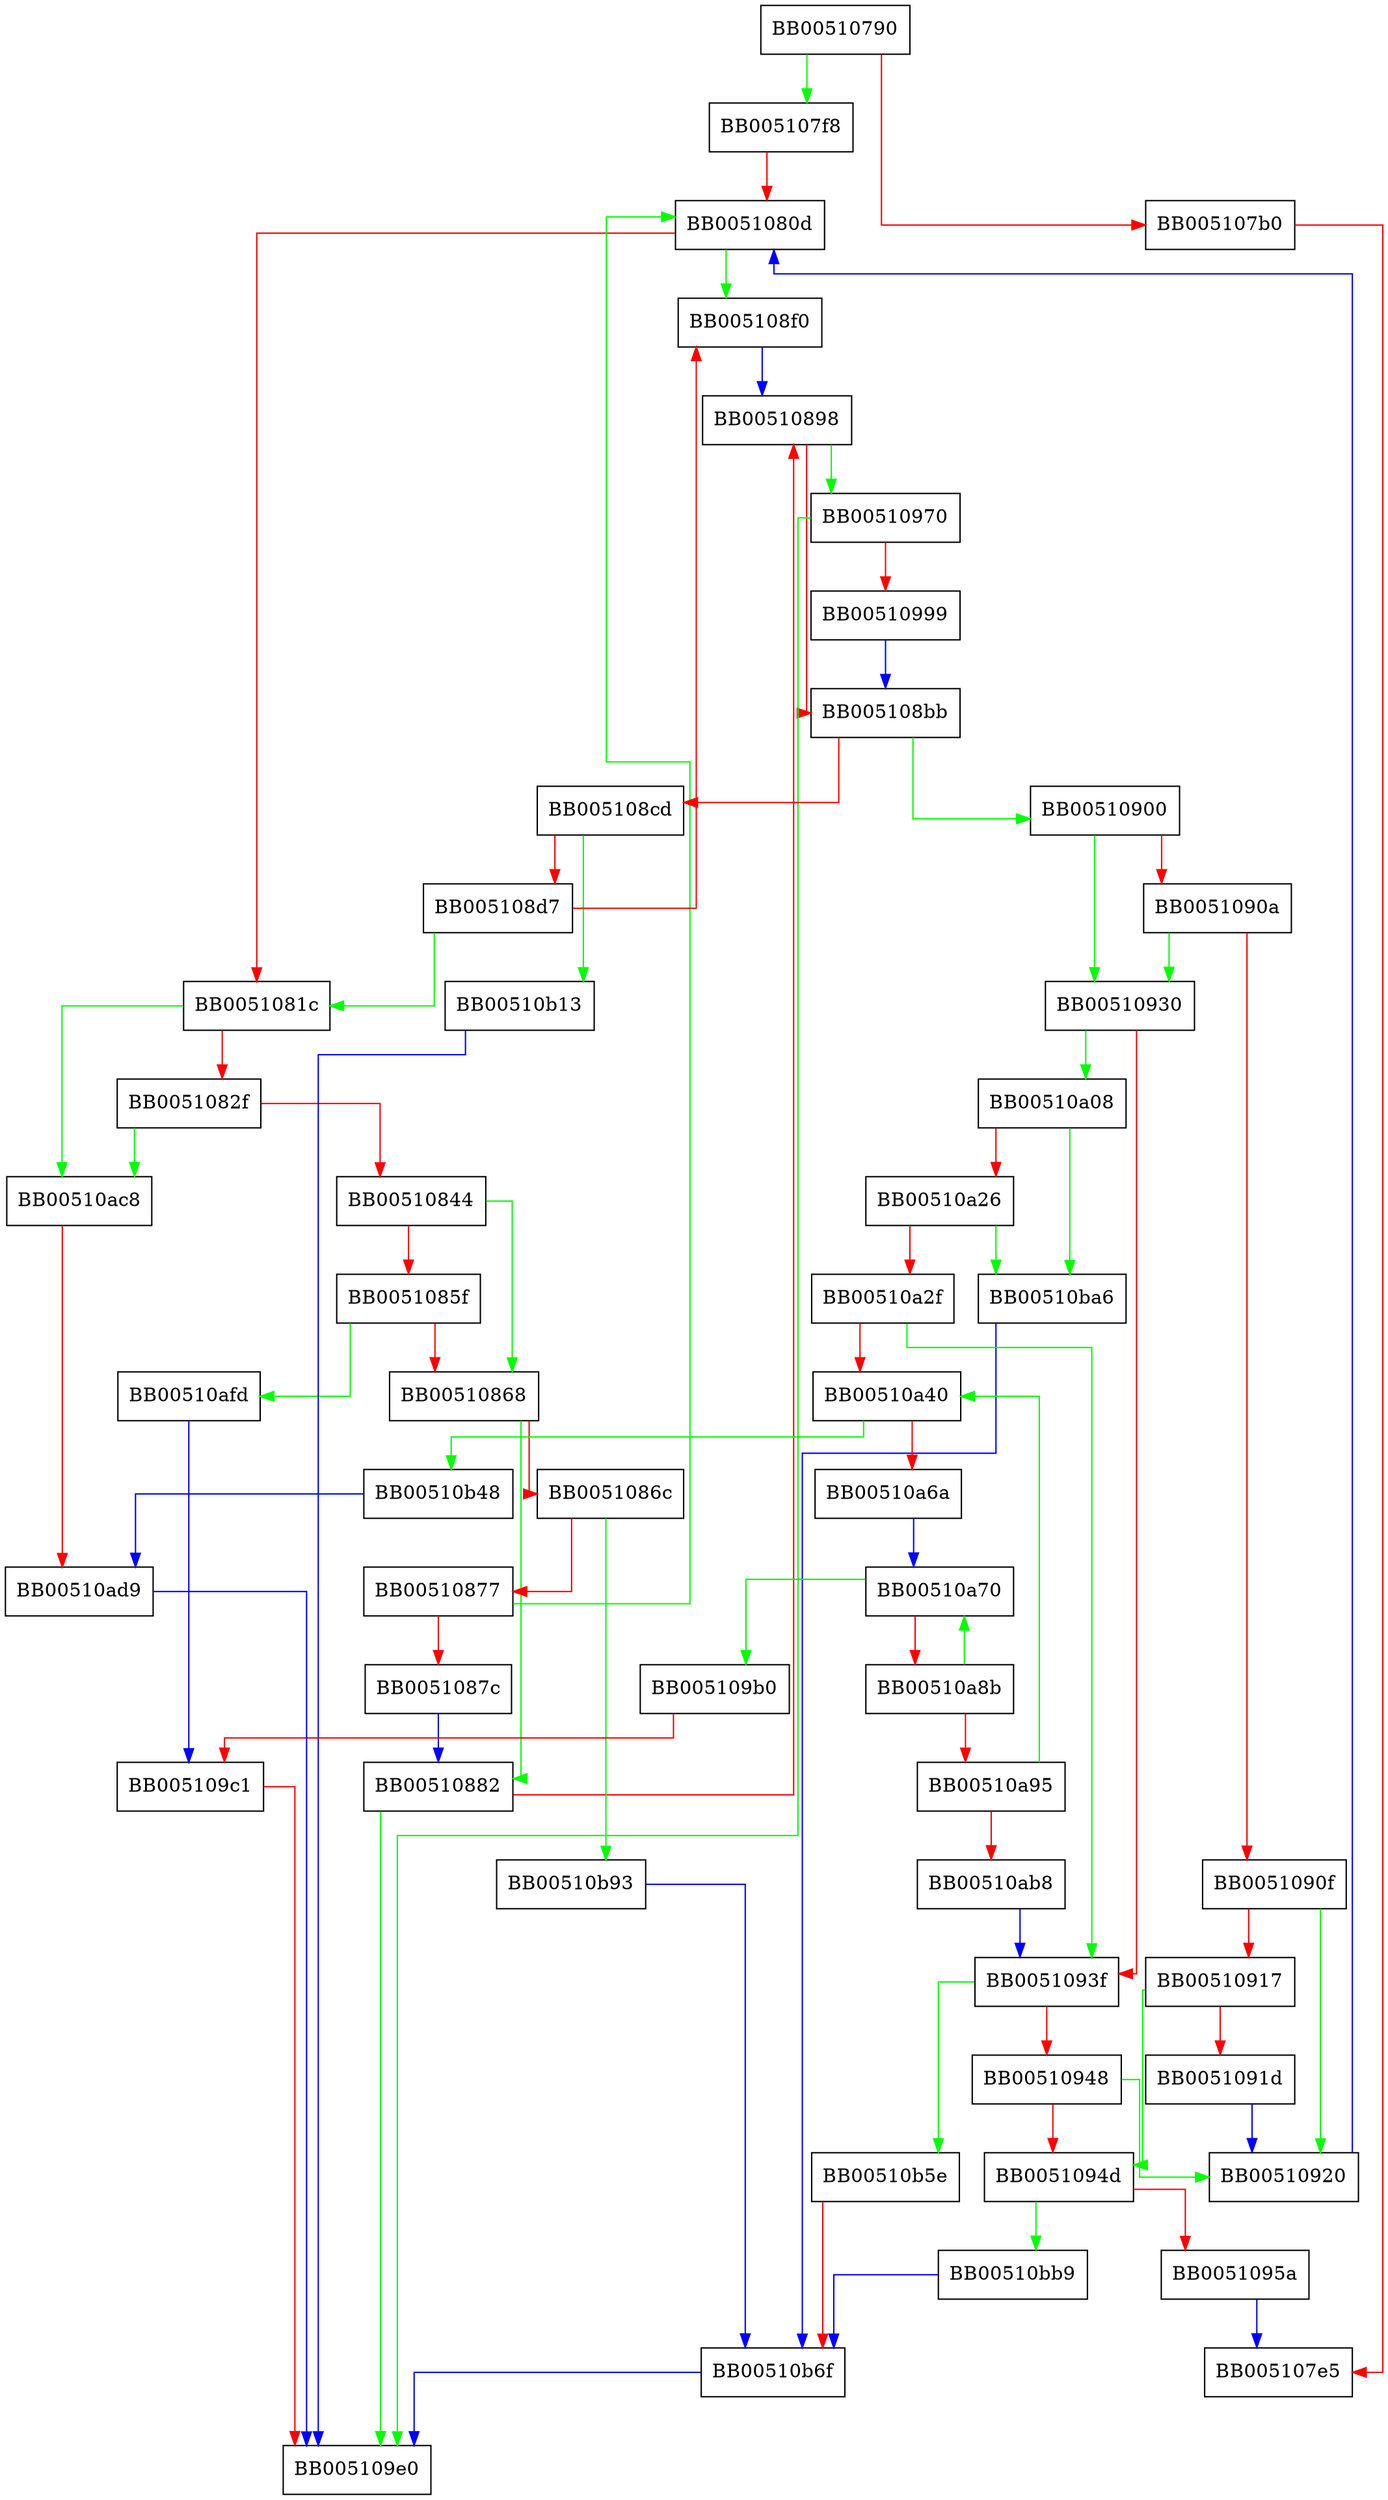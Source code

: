 digraph asn1_d2i_read_bio {
  node [shape="box"];
  graph [splines=ortho];
  BB00510790 -> BB005107f8 [color="green"];
  BB00510790 -> BB005107b0 [color="red"];
  BB005107b0 -> BB005107e5 [color="red"];
  BB005107f8 -> BB0051080d [color="red"];
  BB0051080d -> BB005108f0 [color="green"];
  BB0051080d -> BB0051081c [color="red"];
  BB0051081c -> BB00510ac8 [color="green"];
  BB0051081c -> BB0051082f [color="red"];
  BB0051082f -> BB00510ac8 [color="green"];
  BB0051082f -> BB00510844 [color="red"];
  BB00510844 -> BB00510868 [color="green"];
  BB00510844 -> BB0051085f [color="red"];
  BB0051085f -> BB00510afd [color="green"];
  BB0051085f -> BB00510868 [color="red"];
  BB00510868 -> BB00510882 [color="green"];
  BB00510868 -> BB0051086c [color="red"];
  BB0051086c -> BB00510b93 [color="green"];
  BB0051086c -> BB00510877 [color="red"];
  BB00510877 -> BB0051080d [color="green"];
  BB00510877 -> BB0051087c [color="red"];
  BB0051087c -> BB00510882 [color="blue"];
  BB00510882 -> BB005109e0 [color="green"];
  BB00510882 -> BB00510898 [color="red"];
  BB00510898 -> BB00510970 [color="green"];
  BB00510898 -> BB005108bb [color="red"];
  BB005108bb -> BB00510900 [color="green"];
  BB005108bb -> BB005108cd [color="red"];
  BB005108cd -> BB00510b13 [color="green"];
  BB005108cd -> BB005108d7 [color="red"];
  BB005108d7 -> BB0051081c [color="green"];
  BB005108d7 -> BB005108f0 [color="red"];
  BB005108f0 -> BB00510898 [color="blue"];
  BB00510900 -> BB00510930 [color="green"];
  BB00510900 -> BB0051090a [color="red"];
  BB0051090a -> BB00510930 [color="green"];
  BB0051090a -> BB0051090f [color="red"];
  BB0051090f -> BB00510920 [color="green"];
  BB0051090f -> BB00510917 [color="red"];
  BB00510917 -> BB0051094d [color="green"];
  BB00510917 -> BB0051091d [color="red"];
  BB0051091d -> BB00510920 [color="blue"];
  BB00510920 -> BB0051080d [color="blue"];
  BB00510930 -> BB00510a08 [color="green"];
  BB00510930 -> BB0051093f [color="red"];
  BB0051093f -> BB00510b5e [color="green"];
  BB0051093f -> BB00510948 [color="red"];
  BB00510948 -> BB00510920 [color="green"];
  BB00510948 -> BB0051094d [color="red"];
  BB0051094d -> BB00510bb9 [color="green"];
  BB0051094d -> BB0051095a [color="red"];
  BB0051095a -> BB005107e5 [color="blue"];
  BB00510970 -> BB005109e0 [color="green"];
  BB00510970 -> BB00510999 [color="red"];
  BB00510999 -> BB005108bb [color="blue"];
  BB005109b0 -> BB005109c1 [color="red"];
  BB005109c1 -> BB005109e0 [color="red"];
  BB00510a08 -> BB00510ba6 [color="green"];
  BB00510a08 -> BB00510a26 [color="red"];
  BB00510a26 -> BB00510ba6 [color="green"];
  BB00510a26 -> BB00510a2f [color="red"];
  BB00510a2f -> BB0051093f [color="green"];
  BB00510a2f -> BB00510a40 [color="red"];
  BB00510a40 -> BB00510b48 [color="green"];
  BB00510a40 -> BB00510a6a [color="red"];
  BB00510a6a -> BB00510a70 [color="blue"];
  BB00510a70 -> BB005109b0 [color="green"];
  BB00510a70 -> BB00510a8b [color="red"];
  BB00510a8b -> BB00510a70 [color="green"];
  BB00510a8b -> BB00510a95 [color="red"];
  BB00510a95 -> BB00510a40 [color="green"];
  BB00510a95 -> BB00510ab8 [color="red"];
  BB00510ab8 -> BB0051093f [color="blue"];
  BB00510ac8 -> BB00510ad9 [color="red"];
  BB00510ad9 -> BB005109e0 [color="blue"];
  BB00510afd -> BB005109c1 [color="blue"];
  BB00510b13 -> BB005109e0 [color="blue"];
  BB00510b48 -> BB00510ad9 [color="blue"];
  BB00510b5e -> BB00510b6f [color="red"];
  BB00510b6f -> BB005109e0 [color="blue"];
  BB00510b93 -> BB00510b6f [color="blue"];
  BB00510ba6 -> BB00510b6f [color="blue"];
  BB00510bb9 -> BB00510b6f [color="blue"];
}